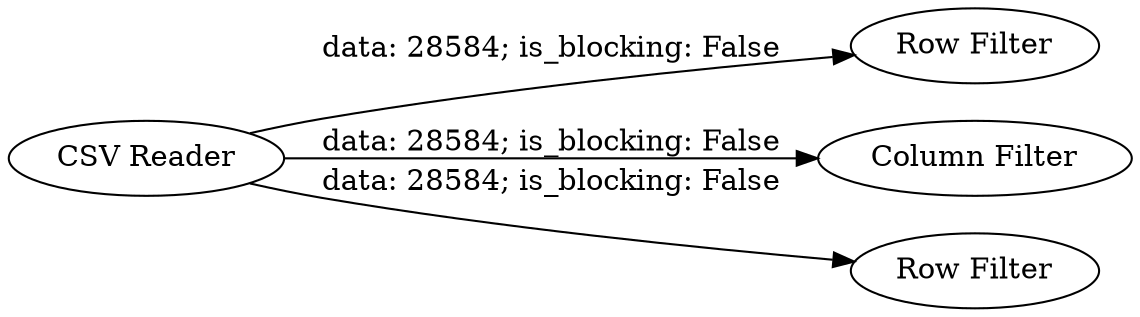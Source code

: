 digraph {
	"-3191659677288562353_4" [label="Row Filter"]
	"-3191659677288562353_1" [label="CSV Reader"]
	"-3191659677288562353_2" [label="Column Filter"]
	"-3191659677288562353_3" [label="Row Filter"]
	"-3191659677288562353_1" -> "-3191659677288562353_3" [label="data: 28584; is_blocking: False"]
	"-3191659677288562353_1" -> "-3191659677288562353_2" [label="data: 28584; is_blocking: False"]
	"-3191659677288562353_1" -> "-3191659677288562353_4" [label="data: 28584; is_blocking: False"]
	rankdir=LR
}
